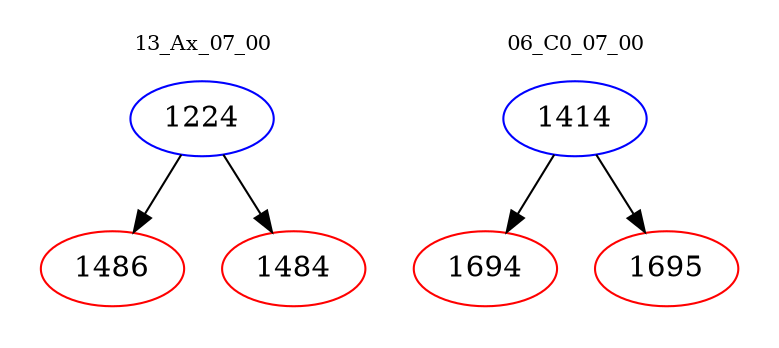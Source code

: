 digraph{
subgraph cluster_0 {
color = white
label = "13_Ax_07_00";
fontsize=10;
T0_1224 [label="1224", color="blue"]
T0_1224 -> T0_1486 [color="black"]
T0_1486 [label="1486", color="red"]
T0_1224 -> T0_1484 [color="black"]
T0_1484 [label="1484", color="red"]
}
subgraph cluster_1 {
color = white
label = "06_C0_07_00";
fontsize=10;
T1_1414 [label="1414", color="blue"]
T1_1414 -> T1_1694 [color="black"]
T1_1694 [label="1694", color="red"]
T1_1414 -> T1_1695 [color="black"]
T1_1695 [label="1695", color="red"]
}
}
